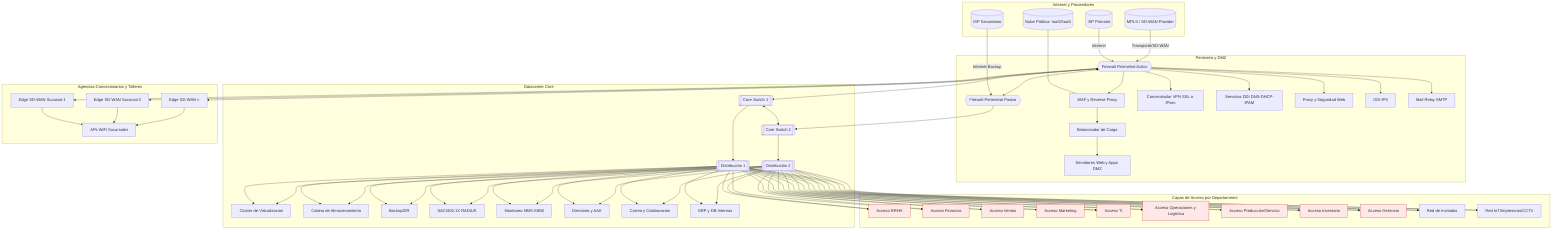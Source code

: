 flowchart TB

  %% Entradas/Proveedores
  subgraph Internet_Proveedores[Internet y Proveedores]
    ISP1[(ISP Primario)]
    ISP2[(ISP Secundario)]
    MPLS[(MPLS / SD-WAN Provider)]
    Cloud[(Nube Pública: IaaS/SaaS)]
  end

  %% Perímetro / DMZ
  subgraph Perimetro_DMZ[Perimetro y DMZ]
    FW_ACT{{Firewall Perimetral Activo}}
    FW_PAS{{Firewall Perimetral Pasivo}}
  WAF[WAF y Reverse Proxy]
  LB[Balanceador de Carga]
  VPN[Concentrador VPN SSL o IPsec]
  DDI[Servicios DDI DNS-DHCP-IPAM]
  PROXY[Proxy y Seguridad Web]
  IDS[IDS-IPS]
  DMZ_W[Servidores Web y Apps DMZ]
  DMZ_M[Mail Relay SMTP]
  end

  %% Core / Datacenter
  subgraph DC[Datacenter Core]
    CORE1[[Core Switch 1]]
    CORE2[[Core Switch 2]]
    DIST1[[Distribución 1]]
    DIST2[[Distribución 2]]
  VMW[Cluster de Virtualizacion]
    STG[Cabina de Almacenamiento]
    BKP[Backup/DR]
    NAC[NAC/802.1X RADIUS]
  MON[Monitoreo NMS-SIEM]
  AD[Directorio y AAA]
  MAIL[Correo y Colaboracion]
  ERP[ERP y DB Internas]
  end

  %% Acceso / Departamentos (VLANs por área)
  subgraph Acceso[Capas de Acceso por Departamento]
    HR[Acceso RRHH]
    FIN[Acceso Finanzas]
    VTA[Acceso Ventas]
    MKT[Acceso Marketing]
    TI[Acceso TI]
  OPS[Acceso Operaciones y Logistica]
    PD[Acceso Producción/Servicio]
    INV[Acceso Inventario]
    GEST[Acceso Gerencia]
    INVIT[Red de Invitados]
    IOT[Red IoT/Impresoras/CCTV]
  end

  %% Sucursales
  subgraph Sucursales[Agencias-Concesionarios y Talleres]
    SDWAN1[Edge SD-WAN Sucursal 1]
    SDWAN2[Edge SD-WAN Sucursal 2]
    SDWANn[Edge SD-WAN n]
    AP_B[APs WiFi Sucursales]
  end

  %% Conexiones Proveedores → Perímetro
  ISP1 -- Internet --> FW_ACT
  ISP2 -- Internet Backup --> FW_PAS
  MPLS -- Transporte/SD-WAN --> FW_ACT
  Cloud --- WAF

  %% Perímetro → DMZ y Core
  FW_ACT <--> FW_PAS
  FW_ACT --> WAF --> LB --> DMZ_W
  FW_ACT --> DMZ_M
  FW_ACT --> PROXY
  FW_ACT --> IDS
  FW_ACT --> VPN
  FW_ACT --> DDI
  FW_ACT --> CORE1
  FW_PAS --> CORE2

  %% Core redundante
  CORE1 <--> CORE2
  CORE1 --> DIST1
  CORE2 --> DIST2

  %% DC servicios
  DIST1 --> VMW
  DIST1 --> STG
  DIST1 --> BKP
  DIST1 --> NAC
  DIST1 --> MON
  DIST1 --> AD
  DIST1 --> ERP
  DIST1 --> MAIL
  DIST2 --> VMW
  DIST2 --> STG
  DIST2 --> BKP
  DIST2 --> NAC
  DIST2 --> MON
  DIST2 --> AD
  DIST2 --> ERP
  DIST2 --> MAIL

  %% Acceso por departamentos (aislados mediante VLAN/ACL/VRF)
  DIST1 --> HR
  DIST1 --> FIN
  DIST1 --> VTA
  DIST1 --> MKT
  DIST1 --> TI
  DIST1 --> OPS
  DIST1 --> PD
  DIST1 --> INV
  DIST1 --> GEST
  DIST1 --> INVIT
  DIST1 --> IOT

  DIST2 --> HR
  DIST2 --> FIN
  DIST2 --> VTA
  DIST2 --> MKT
  DIST2 --> TI
  DIST2 --> OPS
  DIST2 --> PD
  DIST2 --> INV
  DIST2 --> GEST
  DIST2 --> INVIT
  DIST2 --> IOT

  %% Sucursales por SD-WAN
  FW_ACT <--> SDWAN1
  FW_ACT <--> SDWAN2
  FW_ACT <--> SDWANn
  SDWAN1 --> AP_B
  SDWAN2 --> AP_B
  SDWANn --> AP_B

  %% Políticas de segmentación
  classDef aislado fill:#ffe8e8,stroke:#c33,stroke-width:1px
  class HR,FIN,VTA,MKT,TI,OPS,PD,INV,GEST aislado